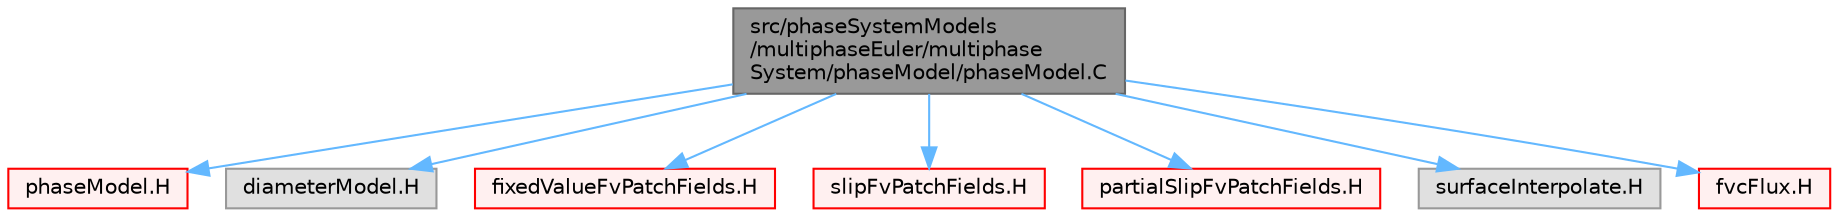 digraph "src/phaseSystemModels/multiphaseEuler/multiphaseSystem/phaseModel/phaseModel.C"
{
 // LATEX_PDF_SIZE
  bgcolor="transparent";
  edge [fontname=Helvetica,fontsize=10,labelfontname=Helvetica,labelfontsize=10];
  node [fontname=Helvetica,fontsize=10,shape=box,height=0.2,width=0.4];
  Node1 [id="Node000001",label="src/phaseSystemModels\l/multiphaseEuler/multiphase\lSystem/phaseModel/phaseModel.C",height=0.2,width=0.4,color="gray40", fillcolor="grey60", style="filled", fontcolor="black",tooltip=" "];
  Node1 -> Node2 [id="edge1_Node000001_Node000002",color="steelblue1",style="solid",tooltip=" "];
  Node2 [id="Node000002",label="phaseModel.H",height=0.2,width=0.4,color="red", fillcolor="#FFF0F0", style="filled",URL="$src_2phaseSystemModels_2multiphaseEuler_2multiphaseSystem_2phaseModel_2phaseModel_8H.html",tooltip=" "];
  Node1 -> Node389 [id="edge2_Node000001_Node000389",color="steelblue1",style="solid",tooltip=" "];
  Node389 [id="Node000389",label="diameterModel.H",height=0.2,width=0.4,color="grey60", fillcolor="#E0E0E0", style="filled",tooltip=" "];
  Node1 -> Node390 [id="edge3_Node000001_Node000390",color="steelblue1",style="solid",tooltip=" "];
  Node390 [id="Node000390",label="fixedValueFvPatchFields.H",height=0.2,width=0.4,color="red", fillcolor="#FFF0F0", style="filled",URL="$fixedValueFvPatchFields_8H.html",tooltip=" "];
  Node1 -> Node392 [id="edge4_Node000001_Node000392",color="steelblue1",style="solid",tooltip=" "];
  Node392 [id="Node000392",label="slipFvPatchFields.H",height=0.2,width=0.4,color="red", fillcolor="#FFF0F0", style="filled",URL="$slipFvPatchFields_8H.html",tooltip=" "];
  Node1 -> Node398 [id="edge5_Node000001_Node000398",color="steelblue1",style="solid",tooltip=" "];
  Node398 [id="Node000398",label="partialSlipFvPatchFields.H",height=0.2,width=0.4,color="red", fillcolor="#FFF0F0", style="filled",URL="$partialSlipFvPatchFields_8H.html",tooltip=" "];
  Node1 -> Node400 [id="edge6_Node000001_Node000400",color="steelblue1",style="solid",tooltip=" "];
  Node400 [id="Node000400",label="surfaceInterpolate.H",height=0.2,width=0.4,color="grey60", fillcolor="#E0E0E0", style="filled",tooltip=" "];
  Node1 -> Node401 [id="edge7_Node000001_Node000401",color="steelblue1",style="solid",tooltip=" "];
  Node401 [id="Node000401",label="fvcFlux.H",height=0.2,width=0.4,color="red", fillcolor="#FFF0F0", style="filled",URL="$fvcFlux_8H.html",tooltip="Calculate the face-flux of the given field."];
}
